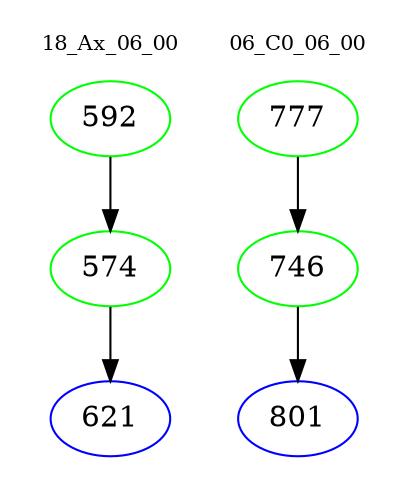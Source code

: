 digraph{
subgraph cluster_0 {
color = white
label = "18_Ax_06_00";
fontsize=10;
T0_592 [label="592", color="green"]
T0_592 -> T0_574 [color="black"]
T0_574 [label="574", color="green"]
T0_574 -> T0_621 [color="black"]
T0_621 [label="621", color="blue"]
}
subgraph cluster_1 {
color = white
label = "06_C0_06_00";
fontsize=10;
T1_777 [label="777", color="green"]
T1_777 -> T1_746 [color="black"]
T1_746 [label="746", color="green"]
T1_746 -> T1_801 [color="black"]
T1_801 [label="801", color="blue"]
}
}

